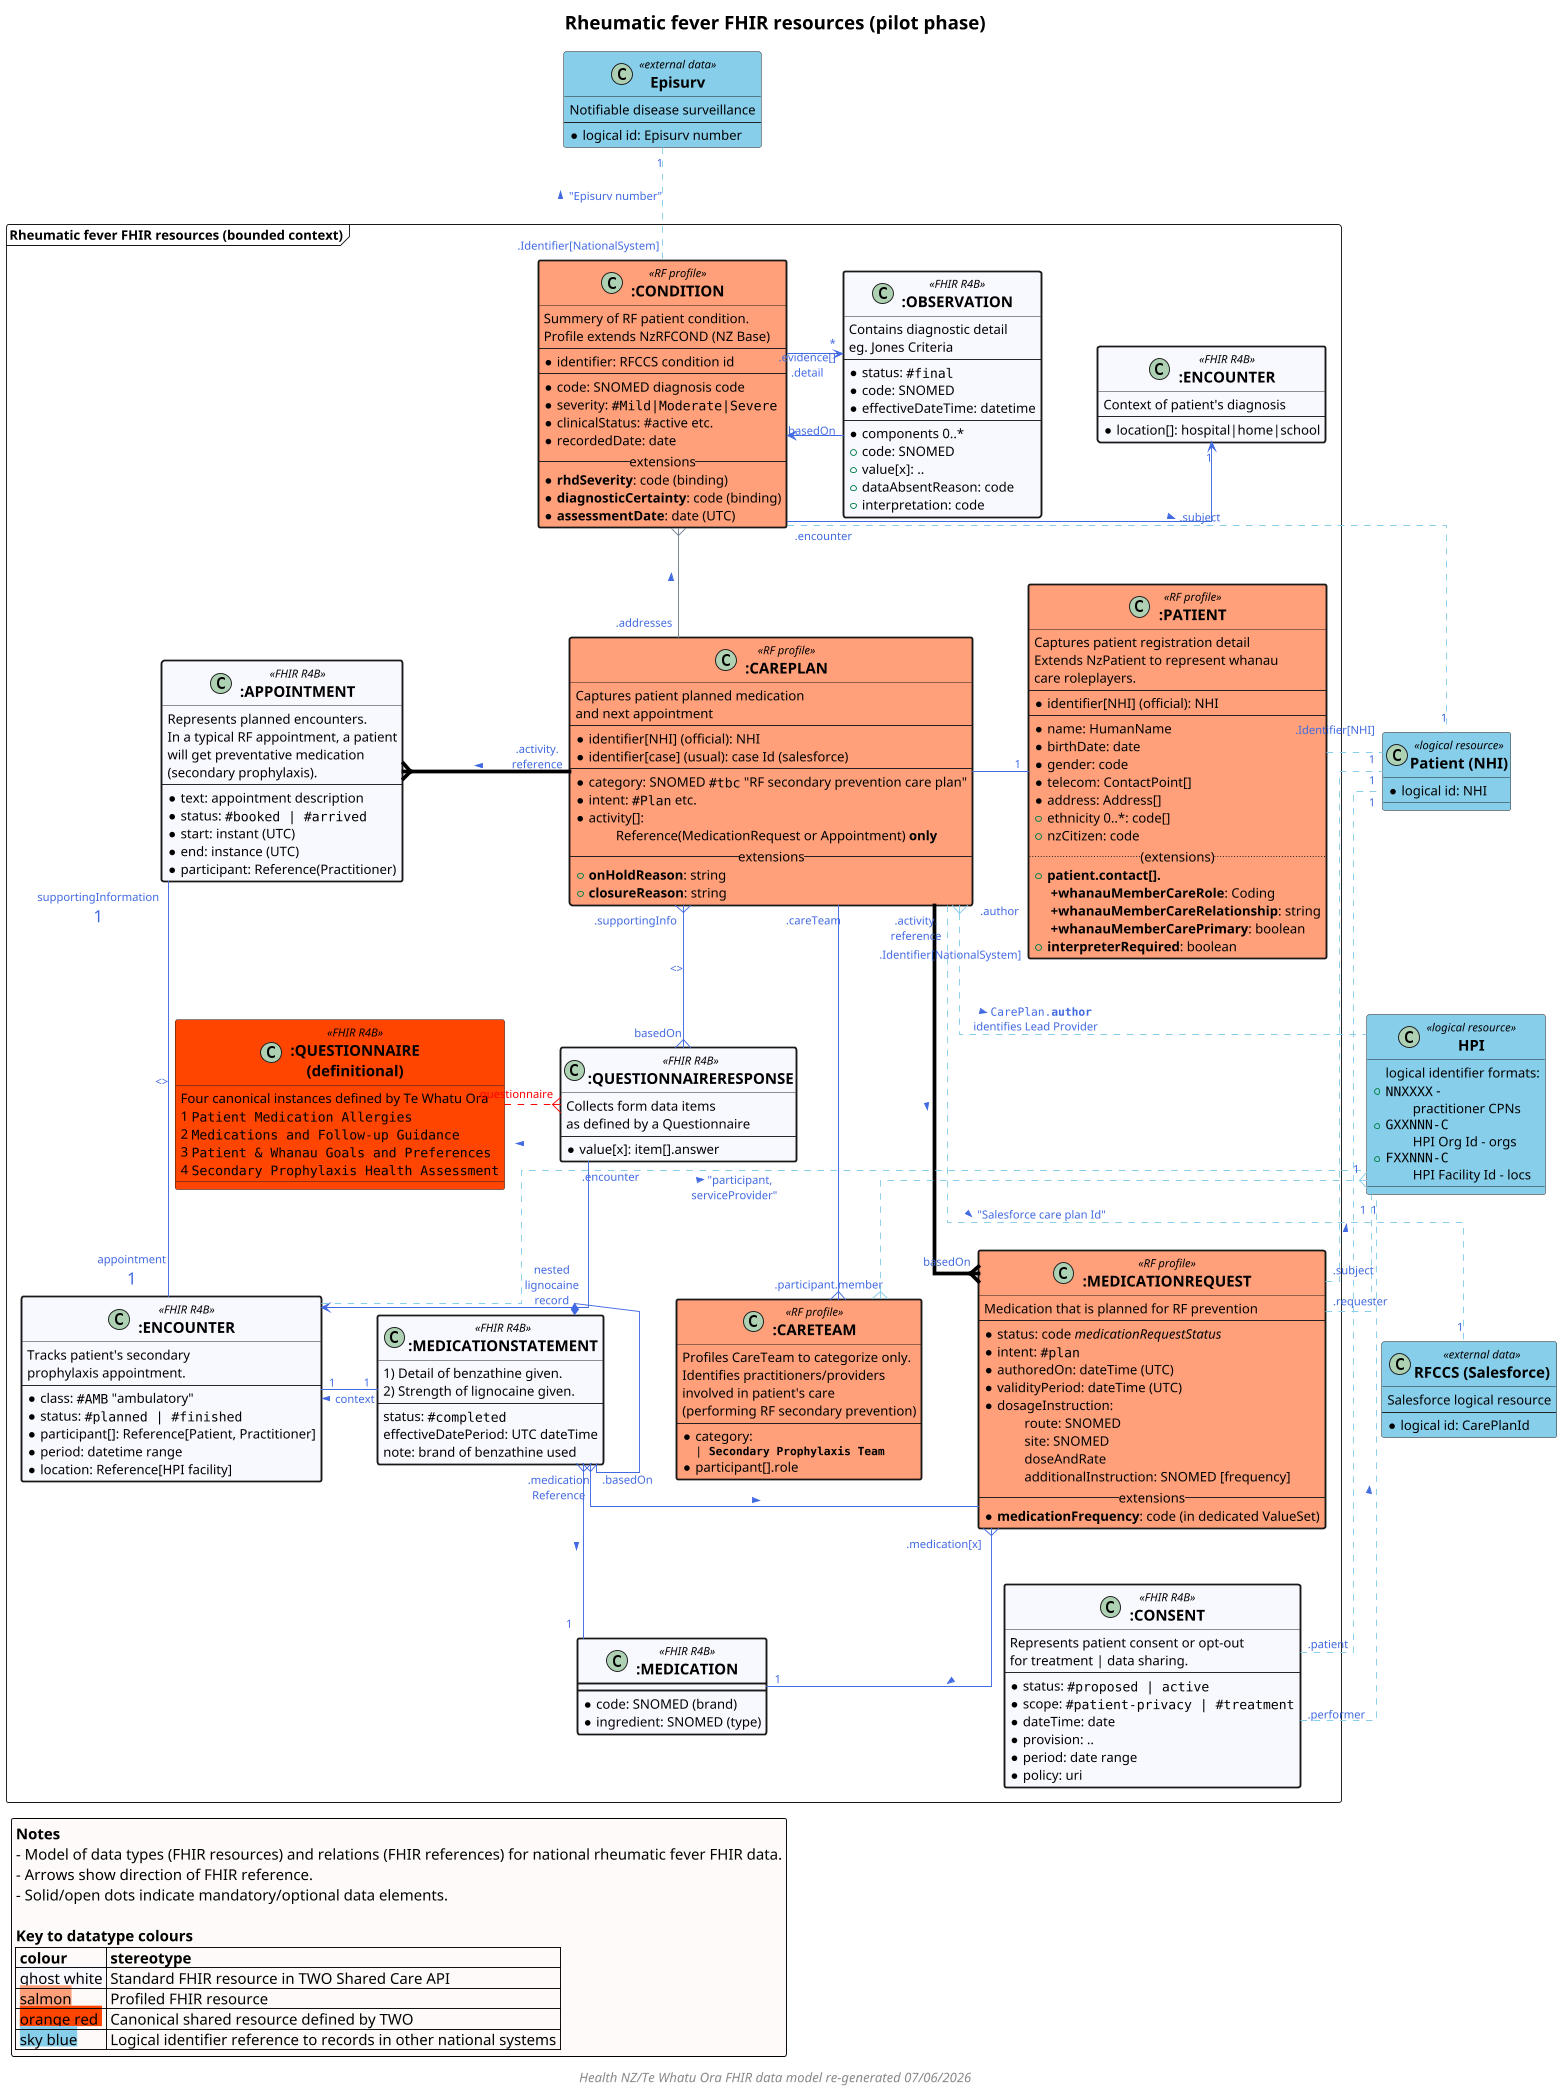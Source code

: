 @startuml FHIR-resource-model-rheumaticfever

top to bottom direction
skinparam dpi 200 
scale 500 width

skinparam ActivityDiamondBackgroundColor #RoyalBlue
skinparam ArrowColor #RoyalBlue   
skinparam ArrowFontColor #RoyalBlue   
skinparam ArrowFontSize 12
skinparam ArrowMessageAlignment right
skinparam BoxPadding 10
skinparam ClassFontSize 16
skinparam ClassFontStyle bold
skinparam dpi 300
skinparam FooterFontSize 14
skinparam FooterFontStyle italic
skinparam LegendBackgroundColor #Snow
skinparam LegendFontName Helvetica
skinparam LegendFontSize 16
skinparam linetype ortho
skinparam nodesep 60
skinparam NoteBackgroundColor #LightYellow
skinparam NoteFontSize 15
skinparam NoteTextAlignment left
skinparam ranksep 60
skinparam roundcorner 5
skinparam TitleFontSize 20

title "Rheumatic fever FHIR resources (pilot phase)"

frame "Rheumatic fever FHIR resources (bounded context)" as HNZMain {
  
  class ":APPOINTMENT" as APPT <<FHIR R4B>> #GhostWhite ##[bold] {
    Represents planned encounters. 
    In a typical RF appointment, a patient
      will get preventative medication
      (secondary prophylaxis).
    ----
    * text: appointment description
    * status: ""#booked | #arrived""
    * start: instant (UTC)
    * end: instance (UTC)
    * participant: Reference(Practitioner)
  }


  class ":CAREPLAN" as CP <<RF profile>> #LightSalmon ##[bold] {
    Captures patient planned medication\nand next appointment
    ---
    *identifier[NHI] (official): NHI
    *identifier[case] (usual): case Id (salesforce)
    ---
    * category: SNOMED ""#tbc"" "RF secondary prevention care plan"
    * intent: ""#Plan"" etc.
    * activity[]: 
      \tReference(MedicationRequest or Appointment) **only**
    -- extensions --
      + **onHoldReason**: string
      + **closureReason**: string
  }

  class ":PATIENT" as RfPatient <<RF profile>> #LightSalmon ##[bold] {
    Captures patient registration detail
    Extends NzPatient to represent whanau
    care roleplayers.
    ---
    *identifier[NHI] (official): NHI
    ---
    *name: HumanName
    *birthDate: date
    *gender: code
    *telecom: ContactPoint[]
    *address: Address[]
    +ethnicity 0..*: code[]
    +nzCitizen: code
    .. (extensions)..
    +**patient.contact[].**
    ** +whanauMemberCareRole**: Coding
    ** +whanauMemberCareRelationship**: string
    ** +whanauMemberCarePrimary**: boolean
    +**interpreterRequired**: boolean
  }

  class ":CARETEAM" as CareTeam <<RF profile>> #LightSalmon ##[bold] {
    Profiles CareTeam to categorize only.
    Identifies practitioners/providers
    involved in patient's care 
      (performing RF secondary prevention)
    ---
    * category: 
      <size:12>""| **Secondary Prophylaxis Team**""
    * participant[].role
  }

  class ":CONSENT" as Consent <<FHIR R4B>> #GhostWhite ##[bold] {
      Represents patient consent or opt-out
      for treatment | data sharing.
      ----
      * status: ""#proposed | active"" 
      * scope: ""#patient-privacy | #treatment""
      * dateTime: date
      * provision: ..
      * period: date range
      * policy: uri
  }


  class ":CONDITION" as RFCOND <<RF profile>> #LightSalmon ##[bold] {
    Summery of RF patient condition.
    Profile extends NzRFCOND (NZ Base)
    ---
    * identifier: RFCCS condition id
    ---
     * code: SNOMED diagnosis code
     * severity: ""#Mild|Moderate|Severe""
     * clinicalStatus: #active etc.
     * recordedDate: date
    -- extensions --
      * **rhdSeverity**: code (binding)
      * **diagnosticCertainty**: code (binding)
      * **assessmentDate**: date (UTC)
  }

  class ":MEDICATION" as MED <<FHIR R4B>> #GhostWhite ##[bold] {
    * code: SNOMED (brand)
    * ingredient: SNOMED (type)
  }

  class ":MEDICATIONREQUEST" as MEDREQ <<RF profile>> #LightSalmon ##[bold] {
    Medication that is planned for RF prevention
    ---
    *status: code //medicationRequestStatus//
    *intent: ""#plan""
    *authoredOn: dateTime (UTC)
    *validityPeriod: dateTime (UTC)
    * dosageInstruction:
      \troute: SNOMED
      \tsite: SNOMED
      \tdoseAndRate
      \tadditionalInstruction: SNOMED [frequency]
    -- extensions --
      * **medicationFrequency**: code (in dedicated ValueSet)
  }

  class ":OBSERVATION" as OBS <<FHIR R4B>> #GhostWhite ##[bold] {
    Contains diagnostic detail 
      eg. Jones Criteria
    ---
    * status: ""#final""
    * code: SNOMED
    * effectiveDateTime: datetime
    ---
    * components 0..*
    +  code: SNOMED
    +  value[x]: ..
    +  dataAbsentReason: code
    +  interpretation: code
  }
  
  class ":MEDICATIONSTATEMENT" as MEDSTMT <<FHIR R4B>> #GhostWhite  ##[bold] {
    1) Detail of benzathine given.
    2) Strength of lignocaine given.
    --
    status: ""#completed""
    effectiveDatePeriod: UTC dateTime  
    note: brand of benzathine used
  }

  ' class ":MEDICATIONSTATEMENT" as CONTMEDSTMT <<FHIR R4B>> #GhostWhite  ##[bold] {
  '   Strength of lignocaine 
  '   administered for pain relief
  '   --
  '   medicationCodeableConcept: NZMT
  ' }


  class ":QUESTIONNAIRE\n(definitional)" as Questionnaire <<FHIR R4B>> #OrangeRed {
    Four canonical instances defined by Te Whatu Ora
    1 ""Patient Medication Allergies""
    2 ""Medications and Follow-up Guidance""
    3 ""Patient & Whanau Goals and Preferences""
    4 ""Secondary Prophylaxis Health Assessment""
  }

  class ":QUESTIONNAIRERESPONSE" as QR <<FHIR R4B>> #GhostWhite ##[bold] {
    Collects form data items
    as defined by a Questionnaire
    ----
    * value[x]: item[].answer
  }


  class ":ENCOUNTER" as Encounter <<FHIR R4B>> #GhostWhite ##[bold] {
    Tracks patient's secondary 
    prophylaxis appointment.
    ---
    * class: ""#AMB"" "ambulatory"
    * status: ""#planned | #finished""
    * participant[]: Reference[Patient, Practitioner]
    * period: datetime range
    * location: Reference[HPI facility]
  }


  class ":ENCOUNTER" as EncounterDiag <<FHIR R4B>> #GhostWhite ##[bold] {
    Context of patient's diagnosis
    ---
    * location[]: hospital|home|school
  }

}

class "RFCCS (Salesforce)" as RFCCS <<external data>> #SkyBlue {
  Salesforce logical resource
  ---
  * logical id: CarePlanId
}

class "Episurv" as EPISURV <<external data>> #SkyBlue {
  Notifiable disease surveillance
  ---
  * logical id: Episurv number
}

class "Patient (NHI)" as Patient <<logical resource>> #SkyBlue {
  * logical id: NHI
}

class "HPI" as HPI <<logical resource>> #SkyBlue {
  logical identifier formats:
  + ""NNXXXX"" - 
    \tpractitioner CPNs
  + ""GXXNNN-C""
    \tHPI Org Id - orgs
  + ""FXXNNN-C""
    \tHPI Facility Id - locs
}

'Patient -[hidden]- HPI


' ********
' plantuml positioning
MEDREQ -[hidden]d- Consent

' ********
' * resource linkages

APPT "supportingInformation\n<size:18>1" -- "appointment\n<size:18>1" Encounter: <>

'RFCOND "1" - "1" DIAG: > "stage.\nassessment"

CP ".addresses" -[#SlateGray]u-{ RFCOND : >
CP ".supportingInfo" }--{ "basedOn" QR: <>
CP - "1" RfPatient
CP ".activity.\nreference" -[#Black,thickness=4]--{ "basedOn" MEDREQ: >
CP "<color:RoyalBlue>.Identifier[NationalSystem]" .[#SkyBlue].. "1" RFCCS : > "<color:RoyalBlue>Salesforce care plan Id"
CP ".careTeam" ---{ CareTeam
CP ".activity.\nreference" -[#Black,thickness=4]l-{ APPT: >
CP ".author" }.[#SkyBlue,dashed]. HPI : > ""CarePlan.**author**"" \nidentifies Lead Provider

CareTeam ".participant.member" }.[#SkyBlue,norank]..{ HPI

RFCOND .[#SkyBlue,norank]. "1" Patient : > .subject
RFCOND "<color:RoyalBlue>.Identifier[NationalSystem]" .[#SkyBlue]u.. "1" EPISURV : > "<color:RoyalBlue>Episurv number"
RFCOND ".evidence[]\n.detail" -l-> "*" OBS
RFCOND <-- "basedOn" OBS
RFCOND ".encounter" -r-> "1" EncounterDiag

Consent ".patient" .[#SkyBlue,norank]. "1" Patient : >
Consent ".performer" .[#SkyBlue,norank]. "1" HPI : >

'DIAG "basedOn" }-- CP

Encounter .[#SkyBlue,norank]. "1" HPI: > "participant,\nserviceProvider" 

MEDREQ ".medication[x]" }- "1" MED : >
MEDREQ ".requester" .[#SkyBlue,norank]. "1" HPI
MEDREQ ".subject" .[#SkyBlue,norank]. "1" Patient

MEDSTMT -l-* "nested\nlignocaine\nrecord" MEDSTMT
MEDSTMT "1" -l- "1" Encounter: > context
MEDSTMT ".basedOn" }- MEDREQ : >
MEDSTMT ".medication\nReference" }--"1" MED: > 


RfPatient ".Identifier[NHI]" .[#SkyBlue]r. "1" Patient

QR ".encounter" --> Encounter
QR "<color:Red>.questionnaire" }.[#Red]l.. Questionnaire: > \n\n\n\n

legend left
  **Notes**
  - Model of data types (FHIR resources) and relations (FHIR references) for national rheumatic fever FHIR data.
  - Arrows show direction of FHIR reference.
  - Solid/open dots indicate mandatory/optional data elements.

  **Key to datatype colours**
  |= colour |= stereotype |
  | <back:#GhostWhite>ghost white | Standard FHIR resource in TWO Shared Care API |
  | <back:#LightSalmon>salmon| Profiled FHIR resource |
  | <back:#OrangeRed>orange red | Canonical shared resource defined by TWO |
  | <back:#SkyBlue>sky blue| Logical identifier reference to records in other national systems |
endlegend

footer "Health NZ/Te Whatu Ora FHIR data model re-generated %date('dd/MM/yyyy')"

@enduml